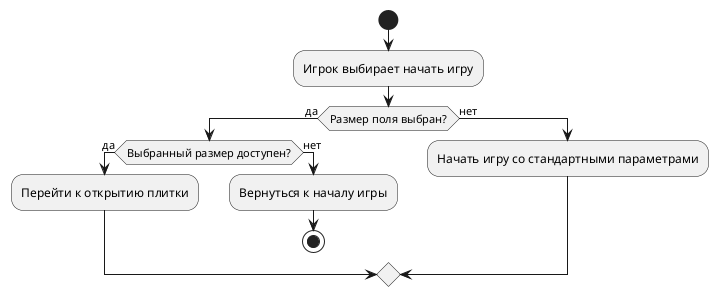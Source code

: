 @startuml
start
:Игрок выбирает начать игру;
if (Размер поля выбран?) then (да)
    if (Выбранный размер доступен?) then (да)
      :Перейти к открытию плитки;
    else (нет)
      :Вернуться к началу игры;
      stop
endif
    
else (нет)
    :Начать игру со стандартными параметрами;
endif
@enduml 
